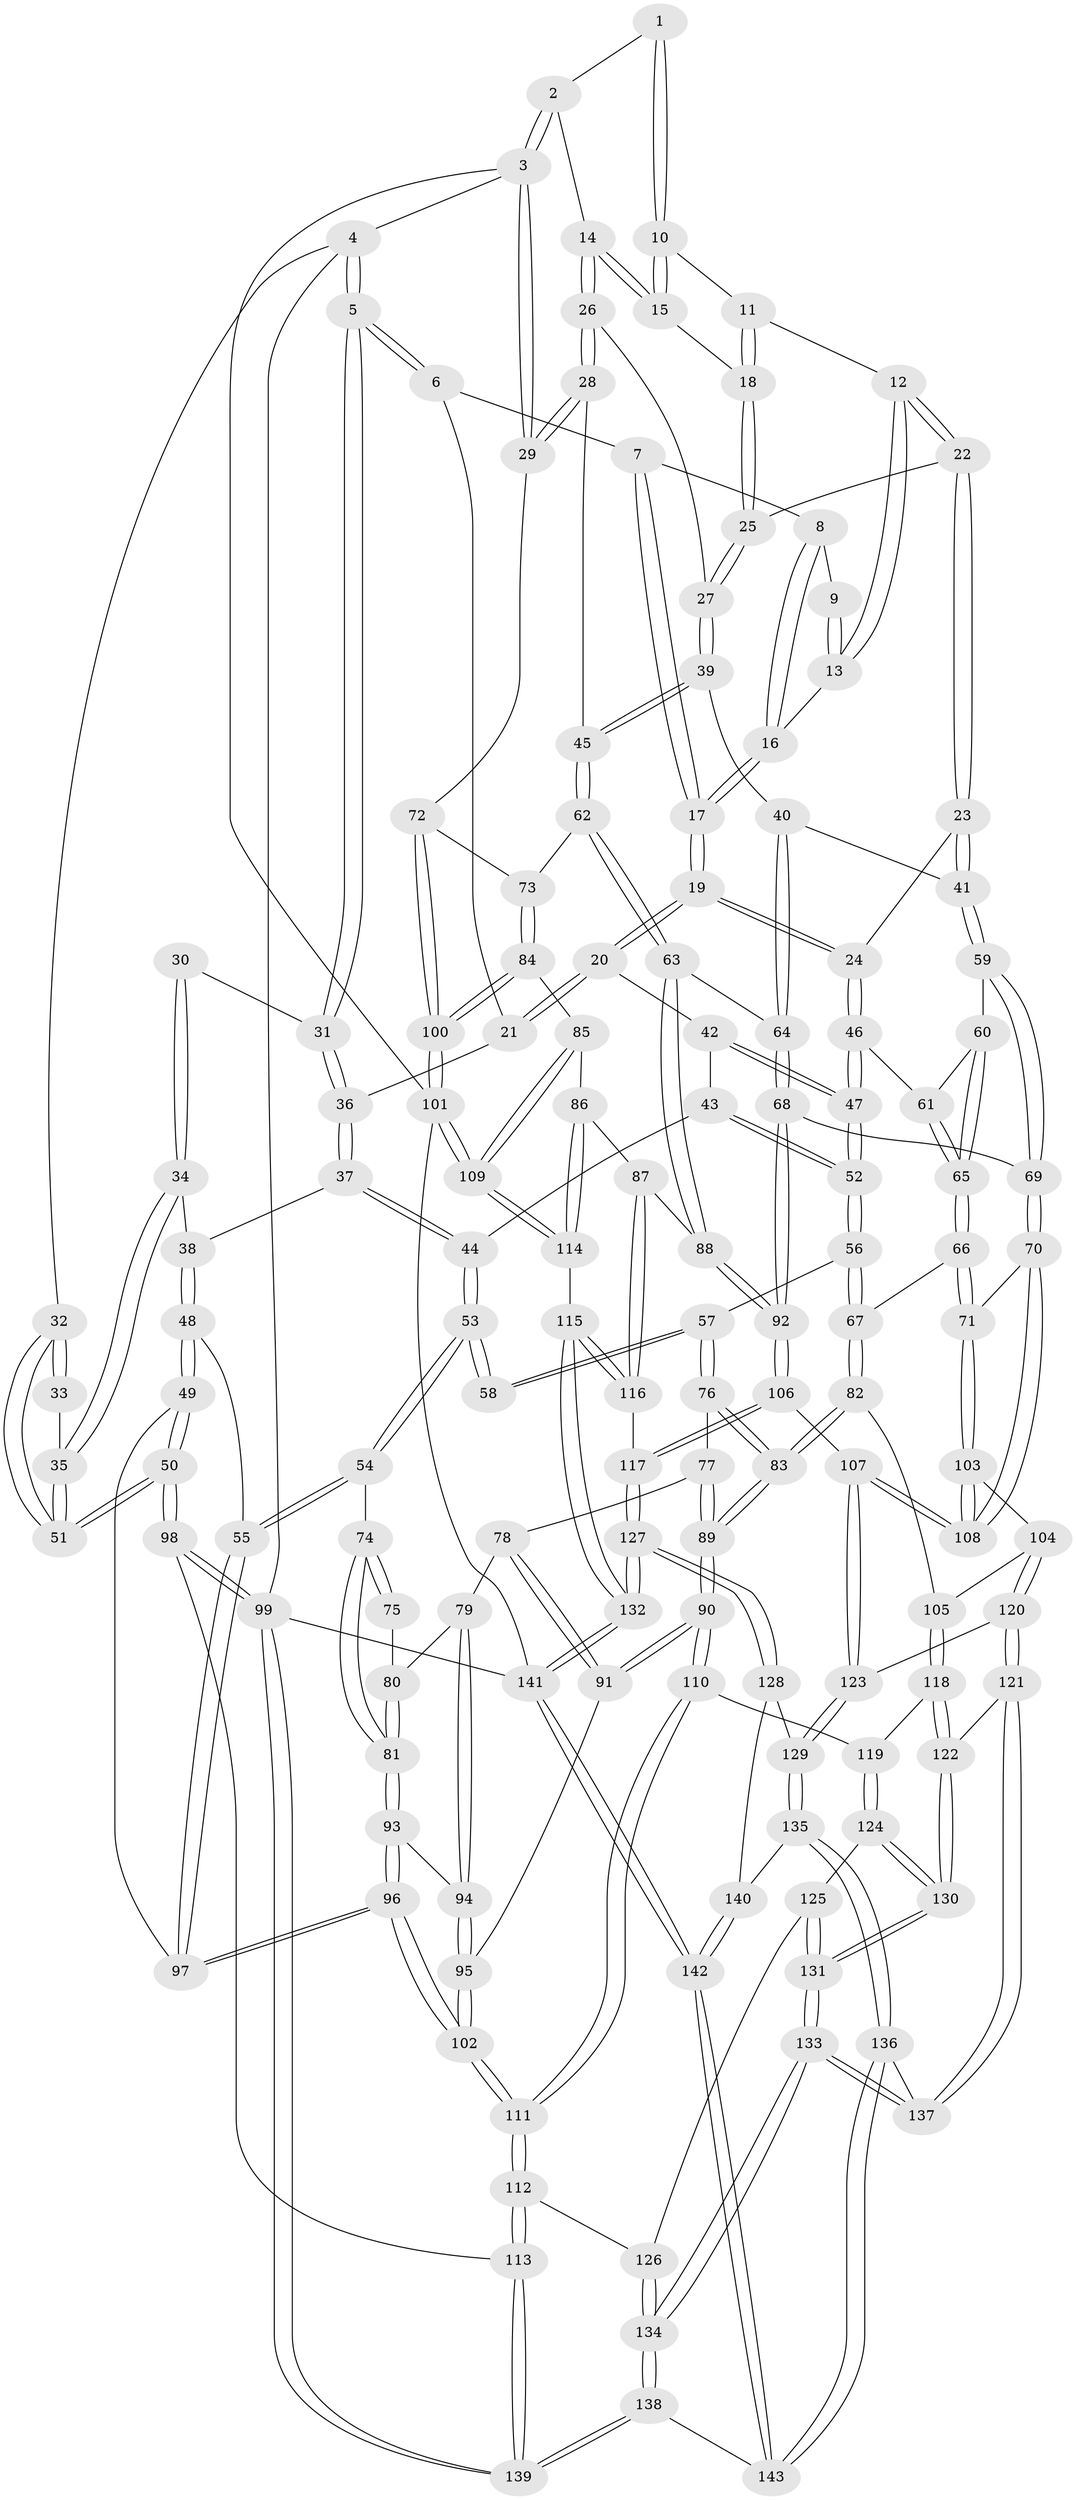 // coarse degree distribution, {3: 0.10465116279069768, 5: 0.36046511627906974, 4: 0.43023255813953487, 2: 0.03488372093023256, 6: 0.06976744186046512}
// Generated by graph-tools (version 1.1) at 2025/52/02/27/25 19:52:40]
// undirected, 143 vertices, 354 edges
graph export_dot {
graph [start="1"]
  node [color=gray90,style=filled];
  1 [pos="+0.7039590201490428+0"];
  2 [pos="+0.8140406830152819+0"];
  3 [pos="+1+0"];
  4 [pos="+0+0"];
  5 [pos="+0+0"];
  6 [pos="+0.2938212091440249+0"];
  7 [pos="+0.31043260478447016+0"];
  8 [pos="+0.48590168363794245+0"];
  9 [pos="+0.5442120523844685+0"];
  10 [pos="+0.7106668927278205+0.011010302394552368"];
  11 [pos="+0.6552912562797526+0.08240192456122968"];
  12 [pos="+0.5974579275400672+0.10800998953909485"];
  13 [pos="+0.5887156353784273+0.10266066394859881"];
  14 [pos="+0.8185472343363869+0.1477370712101222"];
  15 [pos="+0.7566612520684047+0.08572231177110679"];
  16 [pos="+0.5286495072936755+0.1056130305614357"];
  17 [pos="+0.4473575494119009+0.16356439417116483"];
  18 [pos="+0.6831684208669419+0.14506948577685394"];
  19 [pos="+0.4405057544672111+0.24027402422531602"];
  20 [pos="+0.3369738750253317+0.22324061546412888"];
  21 [pos="+0.2365661419473955+0.1639524953665941"];
  22 [pos="+0.6111521730718996+0.20120023089042283"];
  23 [pos="+0.4773033882592614+0.28342659742209747"];
  24 [pos="+0.46852799325287353+0.280764642022383"];
  25 [pos="+0.6794827746761652+0.21069388207973444"];
  26 [pos="+0.8489025578577661+0.1835032088389959"];
  27 [pos="+0.6888426052001313+0.216414771634807"];
  28 [pos="+0.8922907459659176+0.19866582357878848"];
  29 [pos="+1+0.08582786034083295"];
  30 [pos="+0.07994515100510376+0.21872331791787974"];
  31 [pos="+0.133212367446692+0.1799569943985686"];
  32 [pos="+0+0.07766252787488023"];
  33 [pos="+0.06237265379395783+0.2196216710877912"];
  34 [pos="+0.08008895304351223+0.30378311134650043"];
  35 [pos="+0+0.33151897024987376"];
  36 [pos="+0.19088461402954549+0.19312927039128497"];
  37 [pos="+0.17878347152677887+0.3184158354246484"];
  38 [pos="+0.10591899296388618+0.31106952699038354"];
  39 [pos="+0.6873374259036255+0.34510700555842444"];
  40 [pos="+0.6119634322847515+0.3675412385658219"];
  41 [pos="+0.5611820373216758+0.3695563784882661"];
  42 [pos="+0.28970984881517087+0.29154380097777427"];
  43 [pos="+0.23806353862903876+0.3331849444755045"];
  44 [pos="+0.18575166862859088+0.33170238628116044"];
  45 [pos="+0.7963477244304026+0.39145485472508923"];
  46 [pos="+0.39877553188418957+0.36578825913506396"];
  47 [pos="+0.3575566474843617+0.3984400251690512"];
  48 [pos="+0.047451081910255336+0.4741500277162392"];
  49 [pos="+0+0.4532138997700244"];
  50 [pos="+0+0.4436588167885383"];
  51 [pos="+0+0.43081661565586876"];
  52 [pos="+0.35148249488051986+0.40435056879143116"];
  53 [pos="+0.17648978924192643+0.3786868317794092"];
  54 [pos="+0.06706255161340849+0.47727001122372736"];
  55 [pos="+0.0569712177887571+0.47584458376064753"];
  56 [pos="+0.33555487947223506+0.44567773539618327"];
  57 [pos="+0.3052067182187871+0.46133769026003224"];
  58 [pos="+0.2528441975126895+0.45855571630670217"];
  59 [pos="+0.55688024637346+0.40770113620915144"];
  60 [pos="+0.4969931045910327+0.4515170698205364"];
  61 [pos="+0.44686003914219136+0.4461890957296196"];
  62 [pos="+0.8018446229245426+0.4105179547165006"];
  63 [pos="+0.7684297378778442+0.47334560413309407"];
  64 [pos="+0.6806734559451462+0.4818144127348269"];
  65 [pos="+0.4474976587883709+0.5206403455678222"];
  66 [pos="+0.4358448198231638+0.5519412840229905"];
  67 [pos="+0.42644339064429293+0.5525299127107592"];
  68 [pos="+0.5869778535696086+0.5446642801231724"];
  69 [pos="+0.5849240912547616+0.5445500820264162"];
  70 [pos="+0.5458490900778681+0.577375694703785"];
  71 [pos="+0.5189379963449297+0.5827093581118923"];
  72 [pos="+1+0.34414470803433067"];
  73 [pos="+0.9222434022950311+0.46002452440779334"];
  74 [pos="+0.0680593198173036+0.47814981730145634"];
  75 [pos="+0.2519861177479882+0.4593787369580505"];
  76 [pos="+0.30026383090242925+0.48714232179584926"];
  77 [pos="+0.27138049948990833+0.5400144437724022"];
  78 [pos="+0.25928642319700806+0.5440040958604362"];
  79 [pos="+0.21531416560313116+0.5427149835440019"];
  80 [pos="+0.21675458972548461+0.5010465165895881"];
  81 [pos="+0.0767919745591603+0.48679649269346026"];
  82 [pos="+0.3403835575356526+0.6424545981185167"];
  83 [pos="+0.33850257783306714+0.6433122487565776"];
  84 [pos="+0.9184346824929454+0.5712817226355231"];
  85 [pos="+0.9028023748057956+0.5906633454597959"];
  86 [pos="+0.8349633810925751+0.6216077727395016"];
  87 [pos="+0.8125624849310767+0.6278736937358792"];
  88 [pos="+0.7722445573539118+0.6173931540535736"];
  89 [pos="+0.32203468663855833+0.6550382348020658"];
  90 [pos="+0.3037006962315242+0.6734578517693035"];
  91 [pos="+0.24383946538238976+0.6234433256284148"];
  92 [pos="+0.7455652648348611+0.6315349495387245"];
  93 [pos="+0.1251666936266501+0.5633470409229042"];
  94 [pos="+0.1956520719764061+0.575489737927909"];
  95 [pos="+0.2173638304706647+0.606202123225316"];
  96 [pos="+0.10143884668361094+0.6682086073367617"];
  97 [pos="+0.059906502355049525+0.6142236053054881"];
  98 [pos="+0+0.7695032211628107"];
  99 [pos="+0+1"];
  100 [pos="+1+0.6029835351880224"];
  101 [pos="+1+0.8134971704084775"];
  102 [pos="+0.09988926090344878+0.6959262321947456"];
  103 [pos="+0.48045623614369176+0.690898264760554"];
  104 [pos="+0.47762530269799475+0.6954139614683644"];
  105 [pos="+0.45859486362378943+0.692954278670767"];
  106 [pos="+0.6875492918266946+0.7302901139574056"];
  107 [pos="+0.638970544846754+0.7446307635851159"];
  108 [pos="+0.6010449961134833+0.6944564955927331"];
  109 [pos="+1+0.8117479912437137"];
  110 [pos="+0.29979032367058206+0.6875463257790744"];
  111 [pos="+0.08848265014821496+0.7395328581104359"];
  112 [pos="+0.04642735309608348+0.7869120281266822"];
  113 [pos="+0.03891113666258567+0.7884908517518779"];
  114 [pos="+1+0.8131854720094001"];
  115 [pos="+0.9735424991334436+0.835804894141507"];
  116 [pos="+0.8349669718911993+0.6829337232483524"];
  117 [pos="+0.7923555467554336+0.8400651831722107"];
  118 [pos="+0.3536709033780204+0.7818339737169686"];
  119 [pos="+0.3125931655052096+0.7319787455875362"];
  120 [pos="+0.5140885281226185+0.8293915693671645"];
  121 [pos="+0.4990176407738217+0.8497270203864031"];
  122 [pos="+0.40003666763584417+0.8602046586435274"];
  123 [pos="+0.6040441330857957+0.7835696778248642"];
  124 [pos="+0.21059793475048+0.8352983920713746"];
  125 [pos="+0.17298856756822745+0.8390979665360712"];
  126 [pos="+0.1313691780731671+0.8377227414289549"];
  127 [pos="+0.8310251867519282+0.9039794296823791"];
  128 [pos="+0.6991170928456679+0.9093132280399969"];
  129 [pos="+0.6916278445197265+0.9080930249402546"];
  130 [pos="+0.3490979038878823+0.9213398154353755"];
  131 [pos="+0.3133665520066012+1"];
  132 [pos="+0.8383980250371642+0.9086497881896244"];
  133 [pos="+0.3064766960414831+1"];
  134 [pos="+0.25887565026510406+1"];
  135 [pos="+0.6192228663037898+0.9393136421434994"];
  136 [pos="+0.5515844370532501+0.9459802408998943"];
  137 [pos="+0.5494279340032572+0.9425917094912944"];
  138 [pos="+0.2557459557107225+1"];
  139 [pos="+0.1275362415409846+1"];
  140 [pos="+0.6721247043685685+1"];
  141 [pos="+0.8135997403338381+1"];
  142 [pos="+0.7524238694240065+1"];
  143 [pos="+0.5442208654614148+1"];
  1 -- 2;
  1 -- 10;
  1 -- 10;
  2 -- 3;
  2 -- 3;
  2 -- 14;
  3 -- 4;
  3 -- 29;
  3 -- 29;
  3 -- 101;
  4 -- 5;
  4 -- 5;
  4 -- 32;
  4 -- 99;
  5 -- 6;
  5 -- 6;
  5 -- 31;
  5 -- 31;
  6 -- 7;
  6 -- 21;
  7 -- 8;
  7 -- 17;
  7 -- 17;
  8 -- 9;
  8 -- 16;
  8 -- 16;
  9 -- 13;
  9 -- 13;
  10 -- 11;
  10 -- 15;
  10 -- 15;
  11 -- 12;
  11 -- 18;
  11 -- 18;
  12 -- 13;
  12 -- 13;
  12 -- 22;
  12 -- 22;
  13 -- 16;
  14 -- 15;
  14 -- 15;
  14 -- 26;
  14 -- 26;
  15 -- 18;
  16 -- 17;
  16 -- 17;
  17 -- 19;
  17 -- 19;
  18 -- 25;
  18 -- 25;
  19 -- 20;
  19 -- 20;
  19 -- 24;
  19 -- 24;
  20 -- 21;
  20 -- 21;
  20 -- 42;
  21 -- 36;
  22 -- 23;
  22 -- 23;
  22 -- 25;
  23 -- 24;
  23 -- 41;
  23 -- 41;
  24 -- 46;
  24 -- 46;
  25 -- 27;
  25 -- 27;
  26 -- 27;
  26 -- 28;
  26 -- 28;
  27 -- 39;
  27 -- 39;
  28 -- 29;
  28 -- 29;
  28 -- 45;
  29 -- 72;
  30 -- 31;
  30 -- 34;
  30 -- 34;
  31 -- 36;
  31 -- 36;
  32 -- 33;
  32 -- 33;
  32 -- 51;
  32 -- 51;
  33 -- 35;
  34 -- 35;
  34 -- 35;
  34 -- 38;
  35 -- 51;
  35 -- 51;
  36 -- 37;
  36 -- 37;
  37 -- 38;
  37 -- 44;
  37 -- 44;
  38 -- 48;
  38 -- 48;
  39 -- 40;
  39 -- 45;
  39 -- 45;
  40 -- 41;
  40 -- 64;
  40 -- 64;
  41 -- 59;
  41 -- 59;
  42 -- 43;
  42 -- 47;
  42 -- 47;
  43 -- 44;
  43 -- 52;
  43 -- 52;
  44 -- 53;
  44 -- 53;
  45 -- 62;
  45 -- 62;
  46 -- 47;
  46 -- 47;
  46 -- 61;
  47 -- 52;
  47 -- 52;
  48 -- 49;
  48 -- 49;
  48 -- 55;
  49 -- 50;
  49 -- 50;
  49 -- 97;
  50 -- 51;
  50 -- 51;
  50 -- 98;
  50 -- 98;
  52 -- 56;
  52 -- 56;
  53 -- 54;
  53 -- 54;
  53 -- 58;
  53 -- 58;
  54 -- 55;
  54 -- 55;
  54 -- 74;
  55 -- 97;
  55 -- 97;
  56 -- 57;
  56 -- 67;
  56 -- 67;
  57 -- 58;
  57 -- 58;
  57 -- 76;
  57 -- 76;
  59 -- 60;
  59 -- 69;
  59 -- 69;
  60 -- 61;
  60 -- 65;
  60 -- 65;
  61 -- 65;
  61 -- 65;
  62 -- 63;
  62 -- 63;
  62 -- 73;
  63 -- 64;
  63 -- 88;
  63 -- 88;
  64 -- 68;
  64 -- 68;
  65 -- 66;
  65 -- 66;
  66 -- 67;
  66 -- 71;
  66 -- 71;
  67 -- 82;
  67 -- 82;
  68 -- 69;
  68 -- 92;
  68 -- 92;
  69 -- 70;
  69 -- 70;
  70 -- 71;
  70 -- 108;
  70 -- 108;
  71 -- 103;
  71 -- 103;
  72 -- 73;
  72 -- 100;
  72 -- 100;
  73 -- 84;
  73 -- 84;
  74 -- 75;
  74 -- 75;
  74 -- 81;
  74 -- 81;
  75 -- 80;
  76 -- 77;
  76 -- 83;
  76 -- 83;
  77 -- 78;
  77 -- 89;
  77 -- 89;
  78 -- 79;
  78 -- 91;
  78 -- 91;
  79 -- 80;
  79 -- 94;
  79 -- 94;
  80 -- 81;
  80 -- 81;
  81 -- 93;
  81 -- 93;
  82 -- 83;
  82 -- 83;
  82 -- 105;
  83 -- 89;
  83 -- 89;
  84 -- 85;
  84 -- 100;
  84 -- 100;
  85 -- 86;
  85 -- 109;
  85 -- 109;
  86 -- 87;
  86 -- 114;
  86 -- 114;
  87 -- 88;
  87 -- 116;
  87 -- 116;
  88 -- 92;
  88 -- 92;
  89 -- 90;
  89 -- 90;
  90 -- 91;
  90 -- 91;
  90 -- 110;
  90 -- 110;
  91 -- 95;
  92 -- 106;
  92 -- 106;
  93 -- 94;
  93 -- 96;
  93 -- 96;
  94 -- 95;
  94 -- 95;
  95 -- 102;
  95 -- 102;
  96 -- 97;
  96 -- 97;
  96 -- 102;
  96 -- 102;
  98 -- 99;
  98 -- 99;
  98 -- 113;
  99 -- 139;
  99 -- 139;
  99 -- 141;
  100 -- 101;
  100 -- 101;
  101 -- 109;
  101 -- 109;
  101 -- 141;
  102 -- 111;
  102 -- 111;
  103 -- 104;
  103 -- 108;
  103 -- 108;
  104 -- 105;
  104 -- 120;
  104 -- 120;
  105 -- 118;
  105 -- 118;
  106 -- 107;
  106 -- 117;
  106 -- 117;
  107 -- 108;
  107 -- 108;
  107 -- 123;
  107 -- 123;
  109 -- 114;
  109 -- 114;
  110 -- 111;
  110 -- 111;
  110 -- 119;
  111 -- 112;
  111 -- 112;
  112 -- 113;
  112 -- 113;
  112 -- 126;
  113 -- 139;
  113 -- 139;
  114 -- 115;
  115 -- 116;
  115 -- 116;
  115 -- 132;
  115 -- 132;
  116 -- 117;
  117 -- 127;
  117 -- 127;
  118 -- 119;
  118 -- 122;
  118 -- 122;
  119 -- 124;
  119 -- 124;
  120 -- 121;
  120 -- 121;
  120 -- 123;
  121 -- 122;
  121 -- 137;
  121 -- 137;
  122 -- 130;
  122 -- 130;
  123 -- 129;
  123 -- 129;
  124 -- 125;
  124 -- 130;
  124 -- 130;
  125 -- 126;
  125 -- 131;
  125 -- 131;
  126 -- 134;
  126 -- 134;
  127 -- 128;
  127 -- 128;
  127 -- 132;
  127 -- 132;
  128 -- 129;
  128 -- 140;
  129 -- 135;
  129 -- 135;
  130 -- 131;
  130 -- 131;
  131 -- 133;
  131 -- 133;
  132 -- 141;
  132 -- 141;
  133 -- 134;
  133 -- 134;
  133 -- 137;
  133 -- 137;
  134 -- 138;
  134 -- 138;
  135 -- 136;
  135 -- 136;
  135 -- 140;
  136 -- 137;
  136 -- 143;
  136 -- 143;
  138 -- 139;
  138 -- 139;
  138 -- 143;
  140 -- 142;
  140 -- 142;
  141 -- 142;
  141 -- 142;
  142 -- 143;
  142 -- 143;
}
